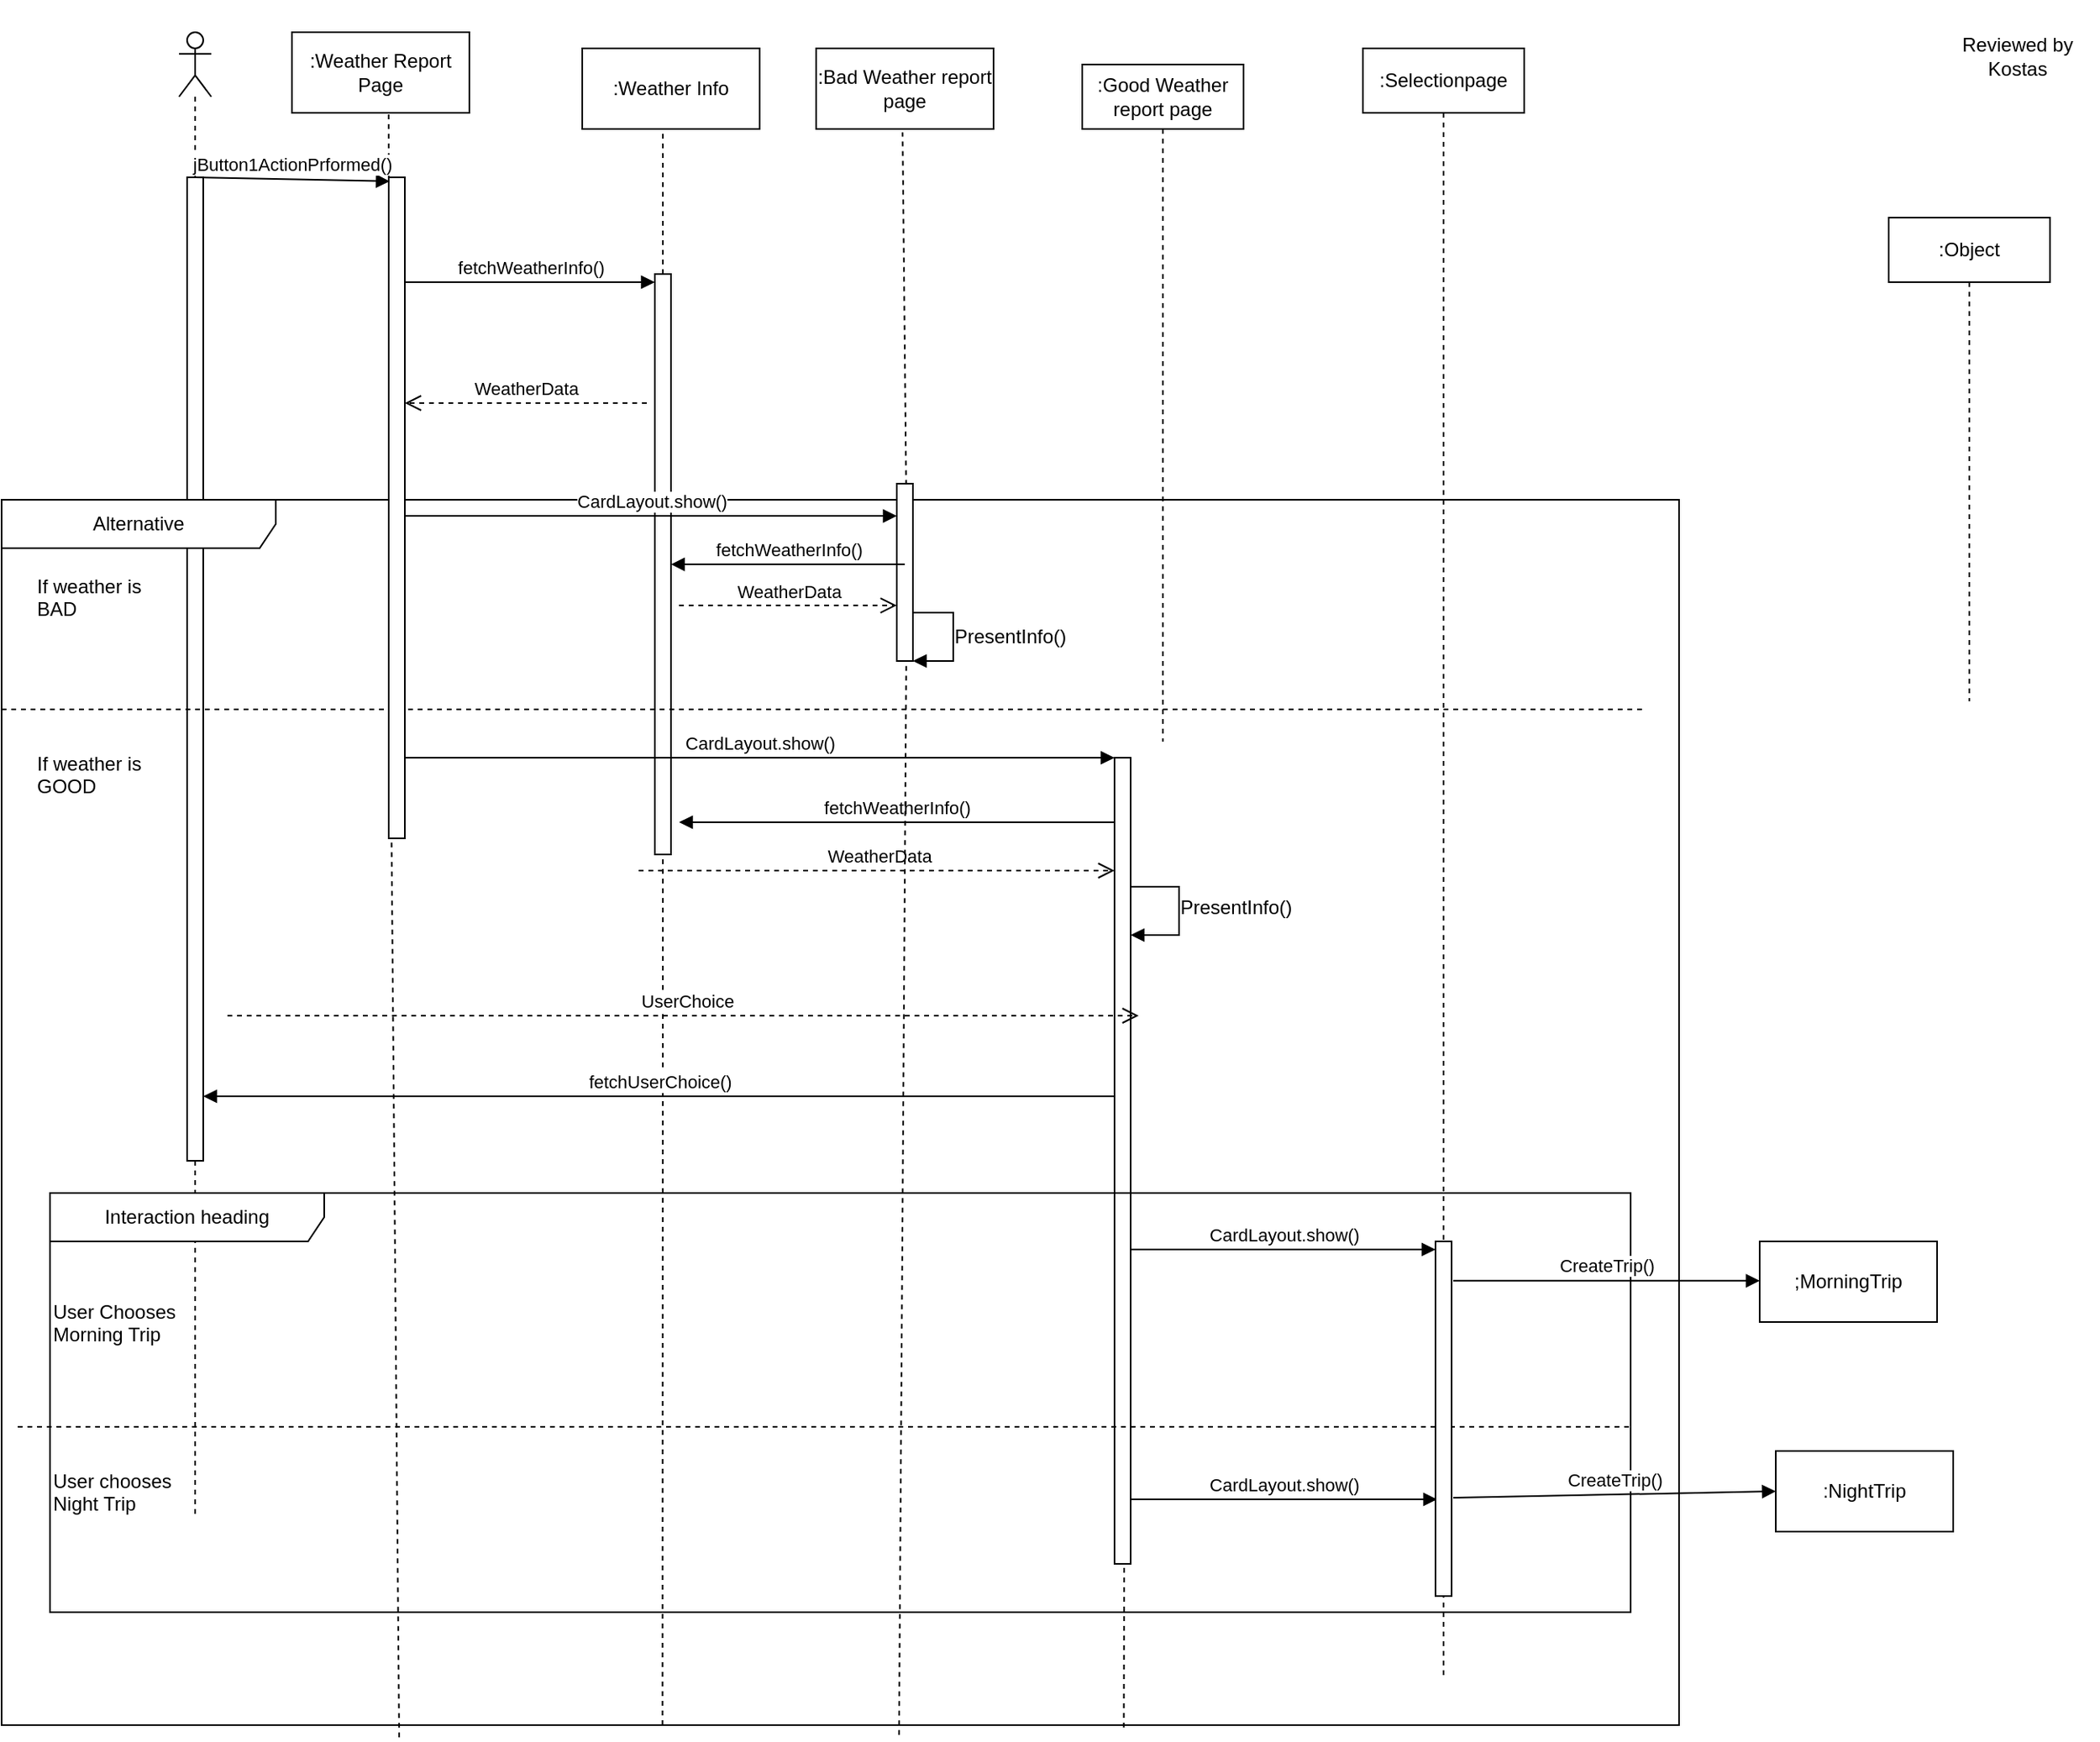 <mxfile version="27.0.1">
  <diagram name="Page-1" id="_ikFkcq_LUYu6aeP2kcq">
    <mxGraphModel dx="1665" dy="751" grid="1" gridSize="10" guides="1" tooltips="1" connect="1" arrows="1" fold="1" page="1" pageScale="1" pageWidth="850" pageHeight="1100" math="0" shadow="0">
      <root>
        <mxCell id="0" />
        <mxCell id="1" parent="0" />
        <mxCell id="QsuhGXAJxrKneiQiyuK_-1" value="" style="shape=umlLifeline;perimeter=lifelinePerimeter;whiteSpace=wrap;html=1;container=1;dropTarget=0;collapsible=0;recursiveResize=0;outlineConnect=0;portConstraint=eastwest;newEdgeStyle={&quot;curved&quot;:0,&quot;rounded&quot;:0};participant=umlActor;" vertex="1" parent="1">
          <mxGeometry x="150" y="790" width="20" height="920" as="geometry" />
        </mxCell>
        <mxCell id="QsuhGXAJxrKneiQiyuK_-2" value="" style="html=1;points=[[0,0,0,0,5],[0,1,0,0,-5],[1,0,0,0,5],[1,1,0,0,-5]];perimeter=orthogonalPerimeter;outlineConnect=0;targetShapes=umlLifeline;portConstraint=eastwest;newEdgeStyle={&quot;curved&quot;:0,&quot;rounded&quot;:0};" vertex="1" parent="QsuhGXAJxrKneiQiyuK_-1">
          <mxGeometry x="5" y="90" width="10" height="610" as="geometry" />
        </mxCell>
        <mxCell id="QsuhGXAJxrKneiQiyuK_-3" value="" style="html=1;verticalAlign=bottom;endArrow=none;dashed=1;labelBackgroundColor=none;fontFamily=Verdana;fontSize=12;elbow=vertical;startFill=0;entryX=0.545;entryY=1;entryDx=0;entryDy=0;entryPerimeter=0;" edge="1" parent="1" source="QsuhGXAJxrKneiQiyuK_-33" target="QsuhGXAJxrKneiQiyuK_-49">
          <mxGeometry relative="1" as="geometry">
            <mxPoint x="282" y="851.28" as="targetPoint" />
            <mxPoint x="302" y="1150" as="sourcePoint" />
          </mxGeometry>
        </mxCell>
        <mxCell id="QsuhGXAJxrKneiQiyuK_-4" value="" style="html=1;verticalAlign=bottom;endArrow=none;dashed=1;labelBackgroundColor=none;fontFamily=Verdana;fontSize=12;elbow=vertical;startFill=0;entryX=0.586;entryY=1.027;entryDx=0;entryDy=0;entryPerimeter=0;exitX=0.691;exitY=0.988;exitDx=0;exitDy=0;exitPerimeter=0;" edge="1" parent="1" source="QsuhGXAJxrKneiQiyuK_-35">
          <mxGeometry relative="1" as="geometry">
            <mxPoint x="598.6" y="852.16" as="targetPoint" />
            <mxPoint x="599" y="1160" as="sourcePoint" />
          </mxGeometry>
        </mxCell>
        <mxCell id="QsuhGXAJxrKneiQiyuK_-7" value="jButton1ActionPrformed()" style="html=1;verticalAlign=bottom;endArrow=block;curved=0;rounded=0;entryX=0.064;entryY=0.006;entryDx=0;entryDy=0;entryPerimeter=0;" edge="1" parent="1" target="QsuhGXAJxrKneiQiyuK_-33">
          <mxGeometry width="80" relative="1" as="geometry">
            <mxPoint x="160" y="880" as="sourcePoint" />
            <mxPoint x="290" y="880" as="targetPoint" />
          </mxGeometry>
        </mxCell>
        <mxCell id="QsuhGXAJxrKneiQiyuK_-8" value="" style="html=1;verticalAlign=bottom;endArrow=none;dashed=1;labelBackgroundColor=none;fontFamily=Verdana;fontSize=12;elbow=vertical;startFill=0;entryX=0.5;entryY=1;entryDx=0;entryDy=0;" edge="1" parent="1" source="QsuhGXAJxrKneiQiyuK_-10">
          <mxGeometry relative="1" as="geometry">
            <mxPoint x="450" y="850" as="targetPoint" />
            <mxPoint x="450" y="1150" as="sourcePoint" />
          </mxGeometry>
        </mxCell>
        <mxCell id="QsuhGXAJxrKneiQiyuK_-9" value="" style="html=1;verticalAlign=bottom;endArrow=none;dashed=1;labelBackgroundColor=none;fontFamily=Verdana;fontSize=12;elbow=vertical;startFill=0;entryX=0.5;entryY=1;entryDx=0;entryDy=0;exitX=0.394;exitY=1;exitDx=0;exitDy=0;exitPerimeter=0;" edge="1" parent="1" source="QsuhGXAJxrKneiQiyuK_-13" target="QsuhGXAJxrKneiQiyuK_-10">
          <mxGeometry relative="1" as="geometry">
            <mxPoint x="450" y="850" as="targetPoint" />
            <mxPoint x="450" y="1150" as="sourcePoint" />
          </mxGeometry>
        </mxCell>
        <mxCell id="QsuhGXAJxrKneiQiyuK_-10" value="" style="html=1;points=[[0,0,0,0,5],[0,1,0,0,-5],[1,0,0,0,5],[1,1,0,0,-5]];perimeter=orthogonalPerimeter;outlineConnect=0;targetShapes=umlLifeline;portConstraint=eastwest;newEdgeStyle={&quot;curved&quot;:0,&quot;rounded&quot;:0};" vertex="1" parent="1">
          <mxGeometry x="445" y="940" width="10" height="360" as="geometry" />
        </mxCell>
        <mxCell id="QsuhGXAJxrKneiQiyuK_-11" value="fetchWeatherInfo()" style="html=1;verticalAlign=bottom;endArrow=block;curved=0;rounded=0;entryX=0;entryY=0;entryDx=0;entryDy=5;entryPerimeter=0;" edge="1" parent="1" source="QsuhGXAJxrKneiQiyuK_-33" target="QsuhGXAJxrKneiQiyuK_-10">
          <mxGeometry width="80" relative="1" as="geometry">
            <mxPoint x="305" y="910" as="sourcePoint" />
            <mxPoint x="441" y="911" as="targetPoint" />
            <mxPoint as="offset" />
          </mxGeometry>
        </mxCell>
        <mxCell id="QsuhGXAJxrKneiQiyuK_-12" value="WeatherData" style="html=1;verticalAlign=bottom;endArrow=open;dashed=1;endSize=8;curved=0;rounded=0;" edge="1" parent="1" target="QsuhGXAJxrKneiQiyuK_-33">
          <mxGeometry x="0.007" relative="1" as="geometry">
            <mxPoint x="440" y="1020" as="sourcePoint" />
            <mxPoint x="500" y="1040" as="targetPoint" />
            <mxPoint as="offset" />
          </mxGeometry>
        </mxCell>
        <mxCell id="QsuhGXAJxrKneiQiyuK_-13" value="Alternative" style="shape=umlFrame;whiteSpace=wrap;html=1;pointerEvents=0;recursiveResize=0;container=1;collapsible=0;width=170;" vertex="1" parent="1">
          <mxGeometry x="40" y="1080" width="1040" height="760" as="geometry" />
        </mxCell>
        <mxCell id="QsuhGXAJxrKneiQiyuK_-14" value="&lt;div&gt;If weather is&amp;nbsp;&lt;/div&gt;&lt;div&gt;BAD&lt;/div&gt;" style="text;html=1;" vertex="1" parent="QsuhGXAJxrKneiQiyuK_-13">
          <mxGeometry width="100" height="20" relative="1" as="geometry">
            <mxPoint x="20" y="40" as="offset" />
          </mxGeometry>
        </mxCell>
        <mxCell id="QsuhGXAJxrKneiQiyuK_-15" value="&lt;div&gt;If weather is &lt;br&gt;&lt;/div&gt;&lt;div&gt;GOOD&lt;/div&gt;" style="line;strokeWidth=1;dashed=1;labelPosition=center;verticalLabelPosition=bottom;align=left;verticalAlign=top;spacingLeft=20;spacingTop=15;html=1;whiteSpace=wrap;" vertex="1" parent="QsuhGXAJxrKneiQiyuK_-13">
          <mxGeometry y="125" width="1020" height="10" as="geometry" />
        </mxCell>
        <mxCell id="QsuhGXAJxrKneiQiyuK_-16" value="" style="html=1;verticalAlign=bottom;endArrow=none;dashed=1;labelBackgroundColor=none;fontFamily=Verdana;fontSize=12;elbow=vertical;startFill=0;exitX=0.237;exitY=1.01;exitDx=0;exitDy=0;exitPerimeter=0;entryX=1;entryY=1;entryDx=0;entryDy=-5;entryPerimeter=0;" edge="1" parent="QsuhGXAJxrKneiQiyuK_-13" source="QsuhGXAJxrKneiQiyuK_-13">
          <mxGeometry relative="1" as="geometry">
            <mxPoint x="241.68" y="202" as="targetPoint" />
            <mxPoint x="240.0" y="250" as="sourcePoint" />
          </mxGeometry>
        </mxCell>
        <mxCell id="QsuhGXAJxrKneiQiyuK_-17" value="CardLayout.show()" style="html=1;verticalAlign=bottom;endArrow=block;curved=0;rounded=0;" edge="1" parent="QsuhGXAJxrKneiQiyuK_-13" source="QsuhGXAJxrKneiQiyuK_-33" target="QsuhGXAJxrKneiQiyuK_-18">
          <mxGeometry width="80" relative="1" as="geometry">
            <mxPoint x="240" y="170" as="sourcePoint" />
            <mxPoint x="530" y="170" as="targetPoint" />
            <mxPoint as="offset" />
          </mxGeometry>
        </mxCell>
        <mxCell id="QsuhGXAJxrKneiQiyuK_-18" value="" style="html=1;points=[[0,0,0,0,5],[0,1,0,0,-5],[1,0,0,0,5],[1,1,0,0,-5]];perimeter=orthogonalPerimeter;outlineConnect=0;targetShapes=umlLifeline;portConstraint=eastwest;newEdgeStyle={&quot;curved&quot;:0,&quot;rounded&quot;:0};" vertex="1" parent="QsuhGXAJxrKneiQiyuK_-13">
          <mxGeometry x="690" y="160" width="10" height="500" as="geometry" />
        </mxCell>
        <mxCell id="QsuhGXAJxrKneiQiyuK_-19" value="" style="html=1;verticalAlign=bottom;endArrow=none;dashed=1;labelBackgroundColor=none;fontFamily=Verdana;fontSize=12;elbow=vertical;startFill=0;entryX=0.6;entryY=1;entryDx=0;entryDy=0;entryPerimeter=0;exitX=0.669;exitY=1.002;exitDx=0;exitDy=0;exitPerimeter=0;" edge="1" parent="QsuhGXAJxrKneiQiyuK_-13" source="QsuhGXAJxrKneiQiyuK_-13" target="QsuhGXAJxrKneiQiyuK_-18">
          <mxGeometry relative="1" as="geometry">
            <mxPoint x="690" y="-220" as="targetPoint" />
            <mxPoint x="693" y="252" as="sourcePoint" />
          </mxGeometry>
        </mxCell>
        <mxCell id="QsuhGXAJxrKneiQiyuK_-20" value="" style="html=1;align=left;spacingLeft=2;endArrow=block;rounded=0;edgeStyle=orthogonalEdgeStyle;curved=0;rounded=0;" edge="1" parent="QsuhGXAJxrKneiQiyuK_-13">
          <mxGeometry relative="1" as="geometry">
            <mxPoint x="560" y="70" as="sourcePoint" />
            <Array as="points">
              <mxPoint x="590" y="100" />
            </Array>
            <mxPoint x="565" y="100" as="targetPoint" />
          </mxGeometry>
        </mxCell>
        <mxCell id="QsuhGXAJxrKneiQiyuK_-21" value="PresentInfo()" style="text;html=1;align=center;verticalAlign=middle;resizable=0;points=[];autosize=1;strokeColor=none;fillColor=none;" vertex="1" parent="QsuhGXAJxrKneiQiyuK_-13">
          <mxGeometry x="580" y="70" width="90" height="30" as="geometry" />
        </mxCell>
        <mxCell id="QsuhGXAJxrKneiQiyuK_-22" value="" style="html=1;align=left;spacingLeft=2;endArrow=block;rounded=0;edgeStyle=orthogonalEdgeStyle;curved=0;rounded=0;" edge="1" parent="QsuhGXAJxrKneiQiyuK_-13" target="QsuhGXAJxrKneiQiyuK_-18">
          <mxGeometry relative="1" as="geometry">
            <mxPoint x="700" y="240" as="sourcePoint" />
            <Array as="points">
              <mxPoint x="730" y="240" />
              <mxPoint x="730" y="270" />
            </Array>
            <mxPoint x="705" y="270" as="targetPoint" />
          </mxGeometry>
        </mxCell>
        <mxCell id="QsuhGXAJxrKneiQiyuK_-23" value="WeatherData" style="html=1;verticalAlign=bottom;endArrow=open;dashed=1;endSize=8;curved=0;rounded=0;exitX=1;exitY=1;exitDx=0;exitDy=-5;exitPerimeter=0;" edge="1" parent="QsuhGXAJxrKneiQiyuK_-13">
          <mxGeometry x="0.007" relative="1" as="geometry">
            <mxPoint x="395" y="230" as="sourcePoint" />
            <mxPoint x="690" y="230" as="targetPoint" />
            <mxPoint as="offset" />
          </mxGeometry>
        </mxCell>
        <mxCell id="QsuhGXAJxrKneiQiyuK_-24" value="fetchWeatherInfo()" style="html=1;verticalAlign=bottom;endArrow=block;curved=0;rounded=0;" edge="1" parent="QsuhGXAJxrKneiQiyuK_-13">
          <mxGeometry width="80" relative="1" as="geometry">
            <mxPoint x="690" y="200" as="sourcePoint" />
            <mxPoint x="420" y="200" as="targetPoint" />
            <mxPoint as="offset" />
          </mxGeometry>
        </mxCell>
        <mxCell id="QsuhGXAJxrKneiQiyuK_-25" value="PresentInfo()" style="text;html=1;align=center;verticalAlign=middle;resizable=0;points=[];autosize=1;strokeColor=none;fillColor=none;" vertex="1" parent="QsuhGXAJxrKneiQiyuK_-13">
          <mxGeometry x="720" y="238" width="90" height="30" as="geometry" />
        </mxCell>
        <mxCell id="QsuhGXAJxrKneiQiyuK_-26" value="Interaction heading" style="shape=umlFrame;whiteSpace=wrap;html=1;pointerEvents=0;recursiveResize=0;container=1;collapsible=0;width=170;" vertex="1" parent="QsuhGXAJxrKneiQiyuK_-13">
          <mxGeometry x="30" y="430" width="980" height="260" as="geometry" />
        </mxCell>
        <mxCell id="QsuhGXAJxrKneiQiyuK_-27" value="&lt;div&gt;User Chooses&lt;/div&gt;&lt;div&gt;Morning Trip&lt;/div&gt;" style="text;html=1;" vertex="1" parent="QsuhGXAJxrKneiQiyuK_-26">
          <mxGeometry width="100" height="20" relative="1" as="geometry">
            <mxPoint y="60" as="offset" />
          </mxGeometry>
        </mxCell>
        <mxCell id="QsuhGXAJxrKneiQiyuK_-28" value="&lt;div&gt;User chooses&amp;nbsp;&lt;/div&gt;&lt;div&gt;Night Trip&lt;/div&gt;" style="line;strokeWidth=1;dashed=1;labelPosition=center;verticalLabelPosition=bottom;align=left;verticalAlign=top;spacingLeft=20;spacingTop=15;html=1;whiteSpace=wrap;" vertex="1" parent="QsuhGXAJxrKneiQiyuK_-26">
          <mxGeometry x="-20" y="140" width="1000" height="10" as="geometry" />
        </mxCell>
        <mxCell id="QsuhGXAJxrKneiQiyuK_-29" value="CardLayout.show()" style="html=1;verticalAlign=bottom;endArrow=block;curved=0;rounded=0;entryX=0;entryY=0;entryDx=0;entryDy=5;entryPerimeter=0;" edge="1" parent="QsuhGXAJxrKneiQiyuK_-26">
          <mxGeometry width="80" relative="1" as="geometry">
            <mxPoint x="670" y="190" as="sourcePoint" />
            <mxPoint x="860" y="190" as="targetPoint" />
            <mxPoint as="offset" />
          </mxGeometry>
        </mxCell>
        <mxCell id="QsuhGXAJxrKneiQiyuK_-30" value="CreateTrip()" style="html=1;verticalAlign=bottom;endArrow=block;curved=0;rounded=0;entryX=0;entryY=0.5;entryDx=0;entryDy=0;" edge="1" parent="QsuhGXAJxrKneiQiyuK_-26" target="QsuhGXAJxrKneiQiyuK_-43">
          <mxGeometry width="80" relative="1" as="geometry">
            <mxPoint x="870" y="189" as="sourcePoint" />
            <mxPoint x="1060" y="189" as="targetPoint" />
            <mxPoint as="offset" />
          </mxGeometry>
        </mxCell>
        <mxCell id="QsuhGXAJxrKneiQiyuK_-31" value="UserChoice" style="html=1;verticalAlign=bottom;endArrow=open;dashed=1;endSize=8;curved=0;rounded=0;entryX=0;entryY=0.667;entryDx=0;entryDy=0;entryPerimeter=0;" edge="1" parent="QsuhGXAJxrKneiQiyuK_-13">
          <mxGeometry x="0.007" relative="1" as="geometry">
            <mxPoint x="140" y="320" as="sourcePoint" />
            <mxPoint x="705" y="320" as="targetPoint" />
            <mxPoint as="offset" />
          </mxGeometry>
        </mxCell>
        <mxCell id="QsuhGXAJxrKneiQiyuK_-32" value="fetchUserChoice()" style="html=1;verticalAlign=bottom;endArrow=block;curved=0;rounded=0;" edge="1" parent="QsuhGXAJxrKneiQiyuK_-13">
          <mxGeometry width="80" relative="1" as="geometry">
            <mxPoint x="690" y="370" as="sourcePoint" />
            <mxPoint x="125" y="370" as="targetPoint" />
            <mxPoint as="offset" />
          </mxGeometry>
        </mxCell>
        <mxCell id="QsuhGXAJxrKneiQiyuK_-33" value="" style="html=1;points=[[0,0,0,0,5],[0,1,0,0,-5],[1,0,0,0,5],[1,1,0,0,-5]];perimeter=orthogonalPerimeter;outlineConnect=0;targetShapes=umlLifeline;portConstraint=eastwest;newEdgeStyle={&quot;curved&quot;:0,&quot;rounded&quot;:0};" vertex="1" parent="QsuhGXAJxrKneiQiyuK_-13">
          <mxGeometry x="240" y="-200" width="10" height="410" as="geometry" />
        </mxCell>
        <mxCell id="QsuhGXAJxrKneiQiyuK_-34" value="" style="html=1;verticalAlign=bottom;endArrow=none;dashed=1;labelBackgroundColor=none;fontFamily=Verdana;fontSize=12;elbow=vertical;startFill=0;entryX=0.586;entryY=1.027;entryDx=0;entryDy=0;entryPerimeter=0;exitX=0.535;exitY=1.008;exitDx=0;exitDy=0;exitPerimeter=0;" edge="1" parent="1" source="QsuhGXAJxrKneiQiyuK_-13" target="QsuhGXAJxrKneiQiyuK_-35">
          <mxGeometry relative="1" as="geometry">
            <mxPoint x="599" y="852" as="targetPoint" />
            <mxPoint x="606" y="1307" as="sourcePoint" />
          </mxGeometry>
        </mxCell>
        <mxCell id="QsuhGXAJxrKneiQiyuK_-35" value="" style="html=1;points=[[0,0,0,0,5],[0,1,0,0,-5],[1,0,0,0,5],[1,1,0,0,-5]];perimeter=orthogonalPerimeter;outlineConnect=0;targetShapes=umlLifeline;portConstraint=eastwest;newEdgeStyle={&quot;curved&quot;:0,&quot;rounded&quot;:0};" vertex="1" parent="1">
          <mxGeometry x="595" y="1070" width="10" height="110" as="geometry" />
        </mxCell>
        <mxCell id="QsuhGXAJxrKneiQiyuK_-36" value="fetchWeatherInfo()" style="html=1;verticalAlign=bottom;endArrow=block;curved=0;rounded=0;exitX=0.5;exitY=0.455;exitDx=0;exitDy=0;exitPerimeter=0;" edge="1" parent="1" source="QsuhGXAJxrKneiQiyuK_-35" target="QsuhGXAJxrKneiQiyuK_-10">
          <mxGeometry width="80" relative="1" as="geometry">
            <mxPoint x="430" y="1130" as="sourcePoint" />
            <mxPoint x="570" y="1130" as="targetPoint" />
            <mxPoint as="offset" />
          </mxGeometry>
        </mxCell>
        <mxCell id="QsuhGXAJxrKneiQiyuK_-37" value="WeatherData" style="html=1;verticalAlign=bottom;endArrow=open;dashed=1;endSize=8;curved=0;rounded=0;exitX=1.5;exitY=0.571;exitDx=0;exitDy=0;exitPerimeter=0;" edge="1" parent="1" source="QsuhGXAJxrKneiQiyuK_-10" target="QsuhGXAJxrKneiQiyuK_-35">
          <mxGeometry x="0.007" relative="1" as="geometry">
            <mxPoint x="575" y="1170" as="sourcePoint" />
            <mxPoint x="440" y="1170" as="targetPoint" />
            <mxPoint as="offset" />
          </mxGeometry>
        </mxCell>
        <mxCell id="QsuhGXAJxrKneiQiyuK_-38" value="CardLayout.show()" style="html=1;verticalAlign=bottom;endArrow=block;curved=0;rounded=0;entryX=0;entryY=0.182;entryDx=0;entryDy=0;entryPerimeter=0;" edge="1" parent="1" source="QsuhGXAJxrKneiQiyuK_-33" target="QsuhGXAJxrKneiQiyuK_-35">
          <mxGeometry width="80" relative="1" as="geometry">
            <mxPoint x="285" y="1110" as="sourcePoint" />
            <mxPoint x="575" y="1110" as="targetPoint" />
          </mxGeometry>
        </mxCell>
        <mxCell id="QsuhGXAJxrKneiQiyuK_-41" value="CardLayout.show()" style="html=1;verticalAlign=bottom;endArrow=block;curved=0;rounded=0;entryX=0;entryY=0;entryDx=0;entryDy=5;entryPerimeter=0;" edge="1" parent="1" source="QsuhGXAJxrKneiQiyuK_-18" target="QsuhGXAJxrKneiQiyuK_-40">
          <mxGeometry width="80" relative="1" as="geometry">
            <mxPoint x="660" y="1600" as="sourcePoint" />
            <mxPoint x="1100" y="1600" as="targetPoint" />
            <mxPoint as="offset" />
          </mxGeometry>
        </mxCell>
        <mxCell id="QsuhGXAJxrKneiQiyuK_-42" value=";MorningTrip" style="html=1;whiteSpace=wrap;" vertex="1" parent="1">
          <mxGeometry x="1130" y="1540" width="110" height="50" as="geometry" />
        </mxCell>
        <mxCell id="QsuhGXAJxrKneiQiyuK_-43" value=":NightTrip" style="html=1;whiteSpace=wrap;" vertex="1" parent="1">
          <mxGeometry x="1140" y="1670" width="110" height="50" as="geometry" />
        </mxCell>
        <mxCell id="QsuhGXAJxrKneiQiyuK_-44" value="CreateTrip()" style="html=1;verticalAlign=bottom;endArrow=block;curved=0;rounded=0;entryX=0;entryY=0;entryDx=0;entryDy=5;entryPerimeter=0;" edge="1" parent="1">
          <mxGeometry width="80" relative="1" as="geometry">
            <mxPoint x="940" y="1564.41" as="sourcePoint" />
            <mxPoint x="1130" y="1564.41" as="targetPoint" />
            <mxPoint as="offset" />
          </mxGeometry>
        </mxCell>
        <mxCell id="QsuhGXAJxrKneiQiyuK_-47" value=":Bad Weather report page" style="html=1;whiteSpace=wrap;" vertex="1" parent="1">
          <mxGeometry x="545" y="800" width="110" height="50" as="geometry" />
        </mxCell>
        <mxCell id="QsuhGXAJxrKneiQiyuK_-48" value=":Weather Info" style="html=1;whiteSpace=wrap;" vertex="1" parent="1">
          <mxGeometry x="400" y="800" width="110" height="50" as="geometry" />
        </mxCell>
        <mxCell id="QsuhGXAJxrKneiQiyuK_-49" value=":Weather Report Page" style="html=1;whiteSpace=wrap;" vertex="1" parent="1">
          <mxGeometry x="220" y="790" width="110" height="50" as="geometry" />
        </mxCell>
        <mxCell id="QsuhGXAJxrKneiQiyuK_-50" value="Reviewed by Kostas" style="text;html=1;align=center;verticalAlign=middle;whiteSpace=wrap;rounded=0;" vertex="1" parent="1">
          <mxGeometry x="1240" y="770" width="100" height="70" as="geometry" />
        </mxCell>
        <mxCell id="QsuhGXAJxrKneiQiyuK_-51" value=":Selectionpage" style="shape=umlLifeline;perimeter=lifelinePerimeter;whiteSpace=wrap;html=1;container=1;dropTarget=0;collapsible=0;recursiveResize=0;outlineConnect=0;portConstraint=eastwest;newEdgeStyle={&quot;curved&quot;:0,&quot;rounded&quot;:0};" vertex="1" parent="1">
          <mxGeometry x="884" y="800" width="100" height="1010" as="geometry" />
        </mxCell>
        <mxCell id="QsuhGXAJxrKneiQiyuK_-40" value="" style="html=1;points=[[0,0,0,0,5],[0,1,0,0,-5],[1,0,0,0,5],[1,1,0,0,-5]];perimeter=orthogonalPerimeter;outlineConnect=0;targetShapes=umlLifeline;portConstraint=eastwest;newEdgeStyle={&quot;curved&quot;:0,&quot;rounded&quot;:0};" vertex="1" parent="QsuhGXAJxrKneiQiyuK_-51">
          <mxGeometry x="45" y="740" width="10" height="220" as="geometry" />
        </mxCell>
        <mxCell id="QsuhGXAJxrKneiQiyuK_-52" value=":Object" style="shape=umlLifeline;perimeter=lifelinePerimeter;whiteSpace=wrap;html=1;container=1;dropTarget=0;collapsible=0;recursiveResize=0;outlineConnect=0;portConstraint=eastwest;newEdgeStyle={&quot;curved&quot;:0,&quot;rounded&quot;:0};" vertex="1" parent="1">
          <mxGeometry x="1210" y="905" width="100" height="300" as="geometry" />
        </mxCell>
        <mxCell id="QsuhGXAJxrKneiQiyuK_-53" value=":Good Weather report page" style="shape=umlLifeline;perimeter=lifelinePerimeter;whiteSpace=wrap;html=1;container=1;dropTarget=0;collapsible=0;recursiveResize=0;outlineConnect=0;portConstraint=eastwest;newEdgeStyle={&quot;curved&quot;:0,&quot;rounded&quot;:0};" vertex="1" parent="1">
          <mxGeometry x="710" y="810" width="100" height="420" as="geometry" />
        </mxCell>
      </root>
    </mxGraphModel>
  </diagram>
</mxfile>
